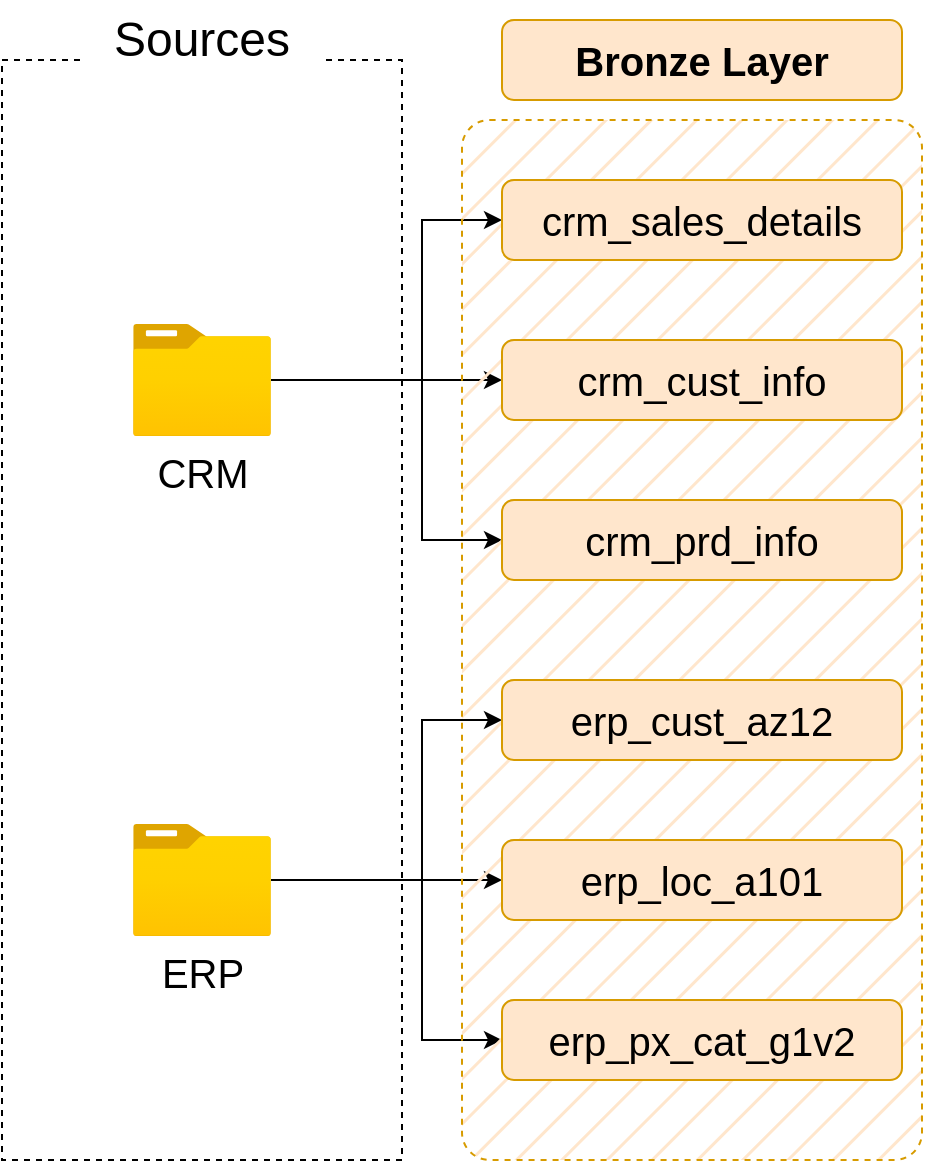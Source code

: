 <mxfile version="26.0.16">
  <diagram name="Page-1" id="jtkjetc9M8YAjgjAZ3d0">
    <mxGraphModel dx="2206" dy="1395" grid="1" gridSize="10" guides="1" tooltips="1" connect="1" arrows="1" fold="1" page="1" pageScale="1" pageWidth="1200" pageHeight="1920" math="0" shadow="0">
      <root>
        <mxCell id="0" />
        <mxCell id="1" parent="0" />
        <mxCell id="IwOG8lvMpm1gIUN0wVco-1" value="" style="rounded=0;whiteSpace=wrap;html=1;fillColor=none;strokeColor=default;dashed=1;" vertex="1" parent="1">
          <mxGeometry x="40" y="480" width="200" height="550" as="geometry" />
        </mxCell>
        <mxCell id="IwOG8lvMpm1gIUN0wVco-2" value="&lt;font style=&quot;font-size: 24px;&quot;&gt;Sources&lt;/font&gt;" style="rounded=1;whiteSpace=wrap;html=1;strokeColor=none;" vertex="1" parent="1">
          <mxGeometry x="80" y="450" width="120" height="40" as="geometry" />
        </mxCell>
        <mxCell id="IwOG8lvMpm1gIUN0wVco-13" style="edgeStyle=orthogonalEdgeStyle;rounded=0;orthogonalLoop=1;jettySize=auto;html=1;entryX=0;entryY=0.5;entryDx=0;entryDy=0;" edge="1" parent="1" source="IwOG8lvMpm1gIUN0wVco-4" target="IwOG8lvMpm1gIUN0wVco-10">
          <mxGeometry relative="1" as="geometry">
            <Array as="points">
              <mxPoint x="250" y="640" />
              <mxPoint x="250" y="560" />
            </Array>
          </mxGeometry>
        </mxCell>
        <mxCell id="IwOG8lvMpm1gIUN0wVco-14" style="edgeStyle=orthogonalEdgeStyle;rounded=0;orthogonalLoop=1;jettySize=auto;html=1;entryX=0;entryY=0.5;entryDx=0;entryDy=0;" edge="1" parent="1" source="IwOG8lvMpm1gIUN0wVco-4" target="IwOG8lvMpm1gIUN0wVco-11">
          <mxGeometry relative="1" as="geometry" />
        </mxCell>
        <mxCell id="IwOG8lvMpm1gIUN0wVco-15" style="edgeStyle=orthogonalEdgeStyle;rounded=0;orthogonalLoop=1;jettySize=auto;html=1;entryX=0;entryY=0.5;entryDx=0;entryDy=0;" edge="1" parent="1" source="IwOG8lvMpm1gIUN0wVco-4" target="IwOG8lvMpm1gIUN0wVco-12">
          <mxGeometry relative="1" as="geometry">
            <Array as="points">
              <mxPoint x="250" y="640" />
              <mxPoint x="250" y="720" />
            </Array>
          </mxGeometry>
        </mxCell>
        <mxCell id="IwOG8lvMpm1gIUN0wVco-4" value="&lt;font style=&quot;font-size: 20px;&quot;&gt;CRM&lt;/font&gt;" style="image;aspect=fixed;html=1;points=[];align=center;fontSize=12;image=img/lib/azure2/general/Folder_Blank.svg;" vertex="1" parent="1">
          <mxGeometry x="105.5" y="612" width="69" height="56.0" as="geometry" />
        </mxCell>
        <mxCell id="IwOG8lvMpm1gIUN0wVco-19" style="edgeStyle=orthogonalEdgeStyle;rounded=0;orthogonalLoop=1;jettySize=auto;html=1;entryX=0;entryY=0.5;entryDx=0;entryDy=0;" edge="1" parent="1" source="IwOG8lvMpm1gIUN0wVco-5" target="IwOG8lvMpm1gIUN0wVco-16">
          <mxGeometry relative="1" as="geometry">
            <Array as="points">
              <mxPoint x="250" y="890" />
              <mxPoint x="250" y="810" />
            </Array>
          </mxGeometry>
        </mxCell>
        <mxCell id="IwOG8lvMpm1gIUN0wVco-20" style="edgeStyle=orthogonalEdgeStyle;rounded=0;orthogonalLoop=1;jettySize=auto;html=1;entryX=0;entryY=0.5;entryDx=0;entryDy=0;" edge="1" parent="1" source="IwOG8lvMpm1gIUN0wVco-5" target="IwOG8lvMpm1gIUN0wVco-17">
          <mxGeometry relative="1" as="geometry" />
        </mxCell>
        <mxCell id="IwOG8lvMpm1gIUN0wVco-21" style="edgeStyle=orthogonalEdgeStyle;rounded=0;orthogonalLoop=1;jettySize=auto;html=1;entryX=0;entryY=0.5;entryDx=0;entryDy=0;" edge="1" parent="1" source="IwOG8lvMpm1gIUN0wVco-5" target="IwOG8lvMpm1gIUN0wVco-18">
          <mxGeometry relative="1" as="geometry">
            <Array as="points">
              <mxPoint x="250" y="890" />
              <mxPoint x="250" y="970" />
            </Array>
          </mxGeometry>
        </mxCell>
        <mxCell id="IwOG8lvMpm1gIUN0wVco-5" value="&lt;font style=&quot;font-size: 20px;&quot;&gt;ERP&lt;/font&gt;" style="image;aspect=fixed;html=1;points=[];align=center;fontSize=12;image=img/lib/azure2/general/Folder_Blank.svg;" vertex="1" parent="1">
          <mxGeometry x="105.5" y="862" width="69" height="56.0" as="geometry" />
        </mxCell>
        <mxCell id="IwOG8lvMpm1gIUN0wVco-8" value="" style="rounded=1;whiteSpace=wrap;html=1;dashed=1;fillStyle=hatch;fillColor=#ffe6cc;strokeColor=#d79b00;arcSize=6;" vertex="1" parent="1">
          <mxGeometry x="270" y="510" width="230" height="520" as="geometry" />
        </mxCell>
        <mxCell id="IwOG8lvMpm1gIUN0wVco-9" value="&lt;b&gt;&lt;font style=&quot;font-size: 20px;&quot;&gt;Bronze Layer&lt;/font&gt;&lt;/b&gt;" style="rounded=1;whiteSpace=wrap;html=1;fillColor=#ffe6cc;strokeColor=#d79b00;" vertex="1" parent="1">
          <mxGeometry x="290" y="460" width="200" height="40" as="geometry" />
        </mxCell>
        <mxCell id="IwOG8lvMpm1gIUN0wVco-10" value="&lt;span style=&quot;font-size: 20px;&quot;&gt;crm_sales_details&lt;/span&gt;" style="rounded=1;whiteSpace=wrap;html=1;fillColor=#ffe6cc;strokeColor=#d79b00;" vertex="1" parent="1">
          <mxGeometry x="290" y="540" width="200" height="40" as="geometry" />
        </mxCell>
        <mxCell id="IwOG8lvMpm1gIUN0wVco-11" value="&lt;span style=&quot;font-size: 20px;&quot;&gt;crm_cust_info&lt;/span&gt;" style="rounded=1;whiteSpace=wrap;html=1;fillColor=#ffe6cc;strokeColor=#d79b00;" vertex="1" parent="1">
          <mxGeometry x="290" y="620" width="200" height="40" as="geometry" />
        </mxCell>
        <mxCell id="IwOG8lvMpm1gIUN0wVco-12" value="&lt;span style=&quot;font-size: 20px;&quot;&gt;crm_prd_info&lt;/span&gt;" style="rounded=1;whiteSpace=wrap;html=1;fillColor=#ffe6cc;strokeColor=#d79b00;" vertex="1" parent="1">
          <mxGeometry x="290" y="700" width="200" height="40" as="geometry" />
        </mxCell>
        <mxCell id="IwOG8lvMpm1gIUN0wVco-16" value="&lt;span style=&quot;font-size: 20px;&quot;&gt;erp_cust_az12&lt;/span&gt;" style="rounded=1;whiteSpace=wrap;html=1;fillColor=#ffe6cc;strokeColor=#d79b00;" vertex="1" parent="1">
          <mxGeometry x="290" y="790" width="200" height="40" as="geometry" />
        </mxCell>
        <mxCell id="IwOG8lvMpm1gIUN0wVco-17" value="&lt;span style=&quot;font-size: 20px;&quot;&gt;erp_loc_a101&lt;/span&gt;" style="rounded=1;whiteSpace=wrap;html=1;fillColor=#ffe6cc;strokeColor=#d79b00;" vertex="1" parent="1">
          <mxGeometry x="290" y="870" width="200" height="40" as="geometry" />
        </mxCell>
        <mxCell id="IwOG8lvMpm1gIUN0wVco-18" value="&lt;span style=&quot;font-size: 20px;&quot;&gt;erp_px_cat_g1v2&lt;/span&gt;" style="rounded=1;whiteSpace=wrap;html=1;fillColor=#ffe6cc;strokeColor=#d79b00;" vertex="1" parent="1">
          <mxGeometry x="290" y="950" width="200" height="40" as="geometry" />
        </mxCell>
      </root>
    </mxGraphModel>
  </diagram>
</mxfile>

